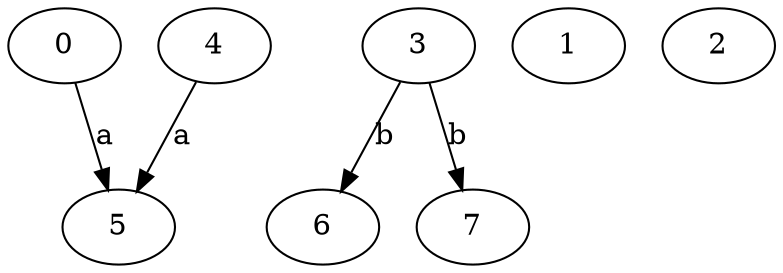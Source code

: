 strict digraph  {
0;
3;
4;
5;
6;
1;
2;
7;
0 -> 5  [label=a];
3 -> 6  [label=b];
3 -> 7  [label=b];
4 -> 5  [label=a];
}
